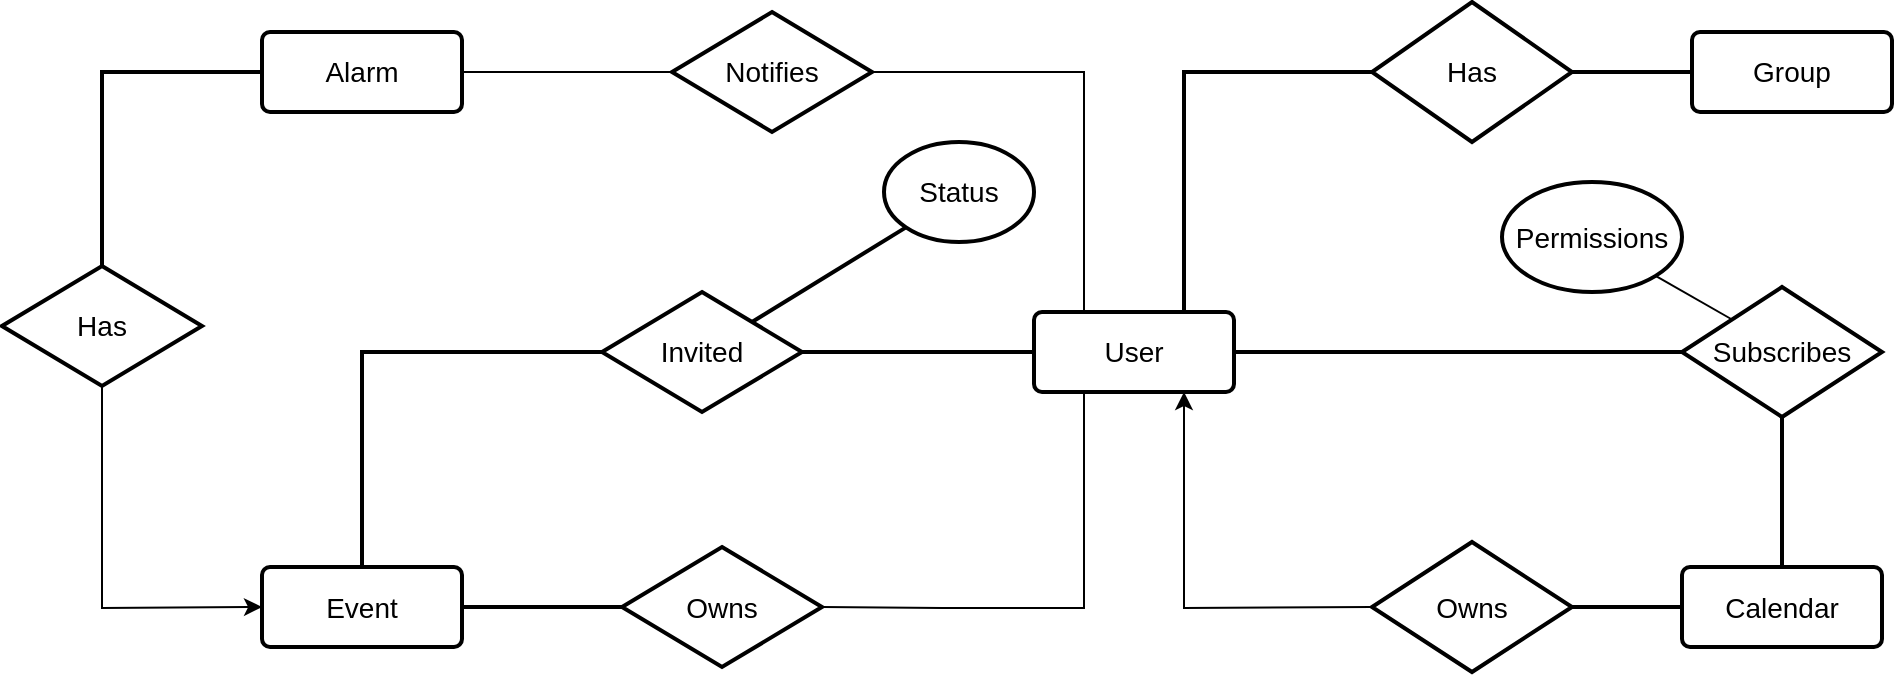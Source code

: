<mxfile version="12.0.2" type="github" pages="1"><diagram id="3K3SYPfmbTtQZ8NGqv2O" name="Page-1"><mxGraphModel dx="2272" dy="762" grid="1" gridSize="10" guides="1" tooltips="1" connect="1" arrows="1" fold="1" page="1" pageScale="1" pageWidth="850" pageHeight="1100" math="0" shadow="0"><root><mxCell id="0"/><mxCell id="1" parent="0"/><mxCell id="_wKEiGhoLJLESlEm_kkt-47" style="edgeStyle=none;rounded=0;orthogonalLoop=1;jettySize=auto;html=1;exitX=0.75;exitY=1;exitDx=0;exitDy=0;entryX=0;entryY=0.5;entryDx=0;entryDy=0;endArrow=none;endFill=0;strokeWidth=1;fontSize=14;startArrow=classic;startFill=1;" edge="1" parent="1" source="_wKEiGhoLJLESlEm_kkt-1" target="_wKEiGhoLJLESlEm_kkt-46"><mxGeometry relative="1" as="geometry"><Array as="points"><mxPoint x="471" y="488"/></Array></mxGeometry></mxCell><mxCell id="_wKEiGhoLJLESlEm_kkt-49" style="edgeStyle=none;rounded=0;orthogonalLoop=1;jettySize=auto;html=1;exitX=0.75;exitY=0;exitDx=0;exitDy=0;entryX=0;entryY=0.5;entryDx=0;entryDy=0;endArrow=none;endFill=0;strokeWidth=2;fontSize=14;" edge="1" parent="1" source="_wKEiGhoLJLESlEm_kkt-1" target="_wKEiGhoLJLESlEm_kkt-7"><mxGeometry relative="1" as="geometry"><Array as="points"><mxPoint x="471" y="220"/></Array></mxGeometry></mxCell><mxCell id="_wKEiGhoLJLESlEm_kkt-50" style="edgeStyle=none;rounded=0;orthogonalLoop=1;jettySize=auto;html=1;exitX=0.25;exitY=0;exitDx=0;exitDy=0;entryX=1;entryY=0.5;entryDx=0;entryDy=0;endArrow=none;endFill=0;strokeWidth=1;fontSize=14;" edge="1" parent="1" source="_wKEiGhoLJLESlEm_kkt-1" target="_wKEiGhoLJLESlEm_kkt-34"><mxGeometry relative="1" as="geometry"><Array as="points"><mxPoint x="421" y="220"/></Array></mxGeometry></mxCell><mxCell id="_wKEiGhoLJLESlEm_kkt-53" style="edgeStyle=none;rounded=0;orthogonalLoop=1;jettySize=auto;html=1;exitX=0;exitY=0.5;exitDx=0;exitDy=0;entryX=1;entryY=0.5;entryDx=0;entryDy=0;endArrow=none;endFill=0;strokeWidth=2;fontSize=14;" edge="1" parent="1" source="_wKEiGhoLJLESlEm_kkt-1" target="_wKEiGhoLJLESlEm_kkt-21"><mxGeometry relative="1" as="geometry"/></mxCell><mxCell id="_wKEiGhoLJLESlEm_kkt-56" style="edgeStyle=none;rounded=0;orthogonalLoop=1;jettySize=auto;html=1;exitX=1;exitY=0.5;exitDx=0;exitDy=0;entryX=0;entryY=0.5;entryDx=0;entryDy=0;endArrow=none;endFill=0;strokeWidth=2;fontSize=14;" edge="1" parent="1" source="_wKEiGhoLJLESlEm_kkt-1" target="_wKEiGhoLJLESlEm_kkt-10"><mxGeometry relative="1" as="geometry"/></mxCell><mxCell id="_wKEiGhoLJLESlEm_kkt-1" value="User" style="strokeWidth=2;rounded=1;arcSize=10;whiteSpace=wrap;html=1;align=center;fontSize=14;" vertex="1" parent="1"><mxGeometry x="396" y="340" width="100" height="40" as="geometry"/></mxCell><mxCell id="_wKEiGhoLJLESlEm_kkt-2" value="Alarm" style="strokeWidth=2;rounded=1;arcSize=10;whiteSpace=wrap;html=1;align=center;fontSize=14;" vertex="1" parent="1"><mxGeometry x="10" y="200" width="100" height="40" as="geometry"/></mxCell><mxCell id="_wKEiGhoLJLESlEm_kkt-3" value="Calendar" style="strokeWidth=2;rounded=1;arcSize=10;whiteSpace=wrap;html=1;align=center;fontSize=14;" vertex="1" parent="1"><mxGeometry x="720" y="467.5" width="100" height="40" as="geometry"/></mxCell><mxCell id="_wKEiGhoLJLESlEm_kkt-4" value="Group" style="strokeWidth=2;rounded=1;arcSize=10;whiteSpace=wrap;html=1;align=center;fontSize=14;" vertex="1" parent="1"><mxGeometry x="725" y="200" width="100" height="40" as="geometry"/></mxCell><mxCell id="_wKEiGhoLJLESlEm_kkt-5" value="Event" style="strokeWidth=2;rounded=1;arcSize=10;whiteSpace=wrap;html=1;align=center;fontSize=14;" vertex="1" parent="1"><mxGeometry x="10" y="467.5" width="100" height="40" as="geometry"/></mxCell><mxCell id="_wKEiGhoLJLESlEm_kkt-8" style="edgeStyle=orthogonalEdgeStyle;rounded=0;orthogonalLoop=1;jettySize=auto;html=1;exitX=1;exitY=0.5;exitDx=0;exitDy=0;entryX=0;entryY=0.5;entryDx=0;entryDy=0;endArrow=none;endFill=0;strokeWidth=2;" edge="1" parent="1" source="_wKEiGhoLJLESlEm_kkt-7" target="_wKEiGhoLJLESlEm_kkt-4"><mxGeometry relative="1" as="geometry"/></mxCell><mxCell id="_wKEiGhoLJLESlEm_kkt-7" value="Has" style="shape=rhombus;strokeWidth=2;fontSize=17;perimeter=rhombusPerimeter;whiteSpace=wrap;html=1;align=center;fontSize=14;" vertex="1" parent="1"><mxGeometry x="565" y="185" width="100" height="70" as="geometry"/></mxCell><mxCell id="_wKEiGhoLJLESlEm_kkt-39" style="edgeStyle=none;rounded=0;orthogonalLoop=1;jettySize=auto;html=1;exitX=0;exitY=0;exitDx=0;exitDy=0;entryX=1;entryY=1;entryDx=0;entryDy=0;endArrow=none;endFill=0;strokeWidth=1;fontSize=14;" edge="1" parent="1" source="_wKEiGhoLJLESlEm_kkt-10" target="_wKEiGhoLJLESlEm_kkt-18"><mxGeometry relative="1" as="geometry"/></mxCell><mxCell id="_wKEiGhoLJLESlEm_kkt-51" style="edgeStyle=none;rounded=0;orthogonalLoop=1;jettySize=auto;html=1;exitX=0.5;exitY=1;exitDx=0;exitDy=0;entryX=0.5;entryY=0;entryDx=0;entryDy=0;endArrow=none;endFill=0;strokeWidth=2;fontSize=14;" edge="1" parent="1" source="_wKEiGhoLJLESlEm_kkt-10" target="_wKEiGhoLJLESlEm_kkt-3"><mxGeometry relative="1" as="geometry"/></mxCell><mxCell id="_wKEiGhoLJLESlEm_kkt-10" value="Subscribes" style="shape=rhombus;strokeWidth=2;fontSize=17;perimeter=rhombusPerimeter;whiteSpace=wrap;html=1;align=center;fontSize=14;" vertex="1" parent="1"><mxGeometry x="720" y="327.5" width="100" height="65" as="geometry"/></mxCell><mxCell id="_wKEiGhoLJLESlEm_kkt-60" style="edgeStyle=none;rounded=0;orthogonalLoop=1;jettySize=auto;html=1;exitX=0.5;exitY=1;exitDx=0;exitDy=0;entryX=0;entryY=0.5;entryDx=0;entryDy=0;endArrow=classic;endFill=1;strokeWidth=1;fontSize=14;" edge="1" parent="1" source="_wKEiGhoLJLESlEm_kkt-17" target="_wKEiGhoLJLESlEm_kkt-5"><mxGeometry relative="1" as="geometry"><Array as="points"><mxPoint x="-70" y="488"/></Array></mxGeometry></mxCell><mxCell id="_wKEiGhoLJLESlEm_kkt-64" style="edgeStyle=none;rounded=0;orthogonalLoop=1;jettySize=auto;html=1;exitX=0.5;exitY=0;exitDx=0;exitDy=0;entryX=0;entryY=0.5;entryDx=0;entryDy=0;endArrow=none;endFill=0;strokeWidth=2;fontSize=14;startArrow=none;startFill=0;" edge="1" parent="1" source="_wKEiGhoLJLESlEm_kkt-17" target="_wKEiGhoLJLESlEm_kkt-2"><mxGeometry relative="1" as="geometry"><Array as="points"><mxPoint x="-70" y="220"/></Array></mxGeometry></mxCell><mxCell id="_wKEiGhoLJLESlEm_kkt-17" value="Has" style="shape=rhombus;strokeWidth=2;fontSize=17;perimeter=rhombusPerimeter;whiteSpace=wrap;html=1;align=center;fontSize=14;" vertex="1" parent="1"><mxGeometry x="-120" y="317" width="100" height="60" as="geometry"/></mxCell><mxCell id="_wKEiGhoLJLESlEm_kkt-18" value="Permissions" style="ellipse;whiteSpace=wrap;html=1;strokeWidth=2;fontSize=14;" vertex="1" parent="1"><mxGeometry x="630" y="275" width="90" height="55" as="geometry"/></mxCell><mxCell id="_wKEiGhoLJLESlEm_kkt-54" style="edgeStyle=none;rounded=0;orthogonalLoop=1;jettySize=auto;html=1;exitX=0;exitY=0.5;exitDx=0;exitDy=0;entryX=0.5;entryY=0;entryDx=0;entryDy=0;endArrow=none;endFill=0;strokeWidth=2;fontSize=14;" edge="1" parent="1" source="_wKEiGhoLJLESlEm_kkt-21" target="_wKEiGhoLJLESlEm_kkt-5"><mxGeometry relative="1" as="geometry"><Array as="points"><mxPoint x="60" y="360"/><mxPoint x="60" y="420"/></Array></mxGeometry></mxCell><mxCell id="_wKEiGhoLJLESlEm_kkt-63" style="edgeStyle=none;rounded=0;orthogonalLoop=1;jettySize=auto;html=1;exitX=1;exitY=0;exitDx=0;exitDy=0;entryX=0;entryY=1;entryDx=0;entryDy=0;endArrow=none;endFill=0;strokeWidth=2;fontSize=14;" edge="1" parent="1" source="_wKEiGhoLJLESlEm_kkt-21" target="_wKEiGhoLJLESlEm_kkt-28"><mxGeometry relative="1" as="geometry"/></mxCell><mxCell id="_wKEiGhoLJLESlEm_kkt-21" value="Invited" style="shape=rhombus;strokeWidth=2;fontSize=17;perimeter=rhombusPerimeter;whiteSpace=wrap;html=1;align=center;fontSize=14;" vertex="1" parent="1"><mxGeometry x="180" y="330" width="100" height="60" as="geometry"/></mxCell><mxCell id="_wKEiGhoLJLESlEm_kkt-28" value="Status" style="ellipse;whiteSpace=wrap;html=1;strokeWidth=2;fontSize=14;" vertex="1" parent="1"><mxGeometry x="321" y="255" width="75" height="50" as="geometry"/></mxCell><mxCell id="_wKEiGhoLJLESlEm_kkt-36" style="edgeStyle=none;rounded=0;orthogonalLoop=1;jettySize=auto;html=1;exitX=0;exitY=0.5;exitDx=0;exitDy=0;entryX=1;entryY=0.5;entryDx=0;entryDy=0;endArrow=none;endFill=0;strokeWidth=1;fontSize=14;" edge="1" parent="1" source="_wKEiGhoLJLESlEm_kkt-34" target="_wKEiGhoLJLESlEm_kkt-2"><mxGeometry relative="1" as="geometry"/></mxCell><mxCell id="_wKEiGhoLJLESlEm_kkt-34" value="Notifies" style="shape=rhombus;strokeWidth=2;fontSize=17;perimeter=rhombusPerimeter;whiteSpace=wrap;html=1;align=center;fontSize=14;" vertex="1" parent="1"><mxGeometry x="215" y="190" width="100" height="60" as="geometry"/></mxCell><mxCell id="_wKEiGhoLJLESlEm_kkt-52" style="edgeStyle=none;rounded=0;orthogonalLoop=1;jettySize=auto;html=1;exitX=1;exitY=0.5;exitDx=0;exitDy=0;entryX=0;entryY=0.5;entryDx=0;entryDy=0;endArrow=none;endFill=0;strokeWidth=2;fontSize=14;" edge="1" parent="1" source="_wKEiGhoLJLESlEm_kkt-46" target="_wKEiGhoLJLESlEm_kkt-3"><mxGeometry relative="1" as="geometry"/></mxCell><mxCell id="_wKEiGhoLJLESlEm_kkt-46" value="Owns" style="shape=rhombus;strokeWidth=2;fontSize=17;perimeter=rhombusPerimeter;whiteSpace=wrap;html=1;align=center;fontSize=14;" vertex="1" parent="1"><mxGeometry x="565" y="455" width="100" height="65" as="geometry"/></mxCell><mxCell id="_wKEiGhoLJLESlEm_kkt-58" style="edgeStyle=none;rounded=0;orthogonalLoop=1;jettySize=auto;html=1;exitX=0;exitY=0.5;exitDx=0;exitDy=0;entryX=1;entryY=0.5;entryDx=0;entryDy=0;endArrow=none;endFill=0;strokeWidth=2;fontSize=14;" edge="1" parent="1" source="_wKEiGhoLJLESlEm_kkt-55" target="_wKEiGhoLJLESlEm_kkt-5"><mxGeometry relative="1" as="geometry"/></mxCell><mxCell id="_wKEiGhoLJLESlEm_kkt-62" style="edgeStyle=none;rounded=0;orthogonalLoop=1;jettySize=auto;html=1;exitX=1;exitY=0.5;exitDx=0;exitDy=0;entryX=0.25;entryY=1;entryDx=0;entryDy=0;endArrow=none;endFill=0;strokeWidth=1;fontSize=14;" edge="1" parent="1" source="_wKEiGhoLJLESlEm_kkt-55" target="_wKEiGhoLJLESlEm_kkt-1"><mxGeometry relative="1" as="geometry"><Array as="points"><mxPoint x="350" y="488"/><mxPoint x="421" y="488"/><mxPoint x="421" y="420"/></Array></mxGeometry></mxCell><mxCell id="_wKEiGhoLJLESlEm_kkt-55" value="Owns" style="shape=rhombus;strokeWidth=2;fontSize=17;perimeter=rhombusPerimeter;whiteSpace=wrap;html=1;align=center;fontSize=14;" vertex="1" parent="1"><mxGeometry x="190" y="457.5" width="100" height="60" as="geometry"/></mxCell></root></mxGraphModel></diagram></mxfile>
